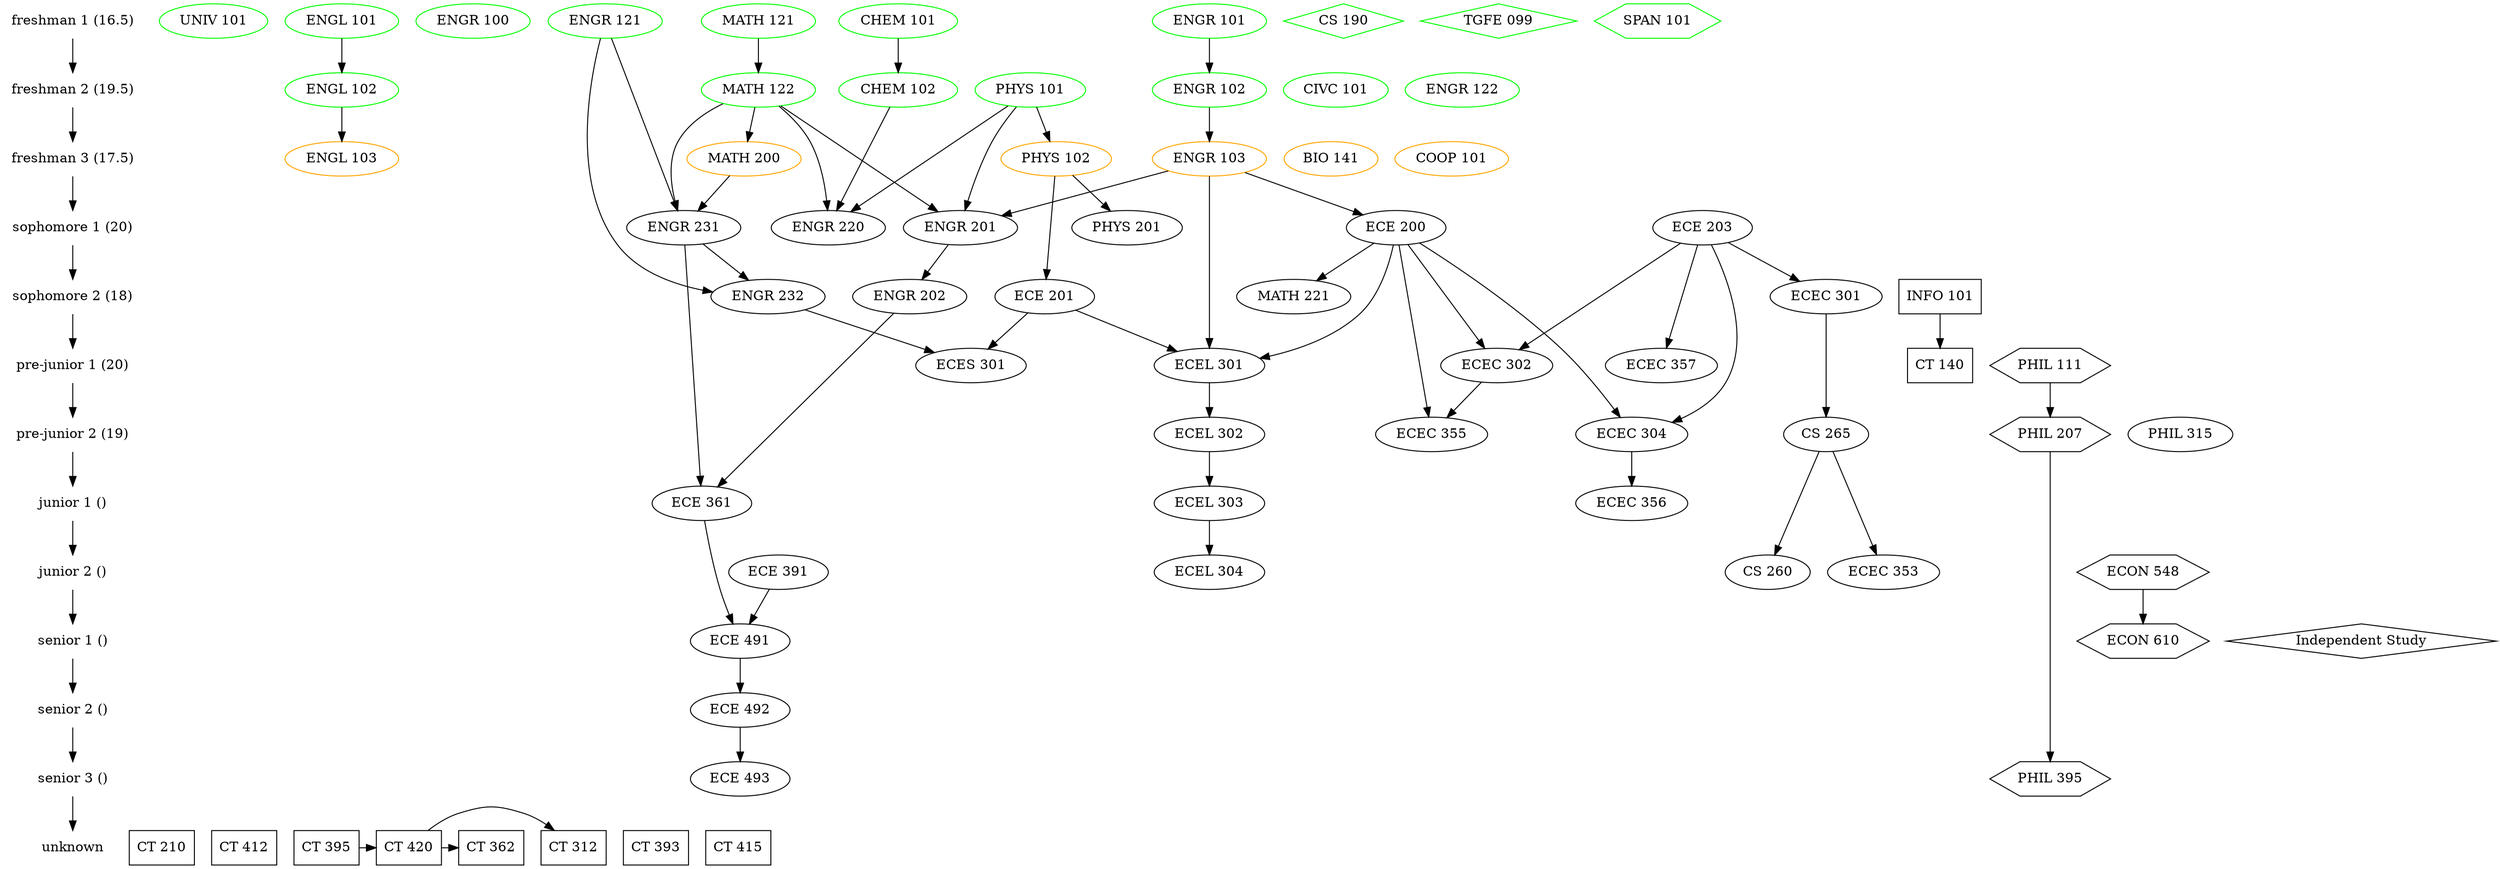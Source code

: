 /* Key:

color:
green = already taken
orange = currently taking
black = not taken

shape:
ellipse = fixed major degree requirement
diamond = free elective
hexagon = general education elective
box = minor degree requirement

*/

digraph Classes {

  { node [shape=plaintext]
    "freshman 1 (16.5)" ->
    "freshman 2 (19.5)" ->
    "freshman 3 (17.5)" ->
    "sophomore 1 (20)" ->
    "sophomore 2 (18)" ->
    "pre-junior 1 (20)" ->
    "pre-junior 2 (19)" ->
    "junior 1 ()" ->
    "junior 2 ()" ->
    "senior 1 ()" ->
    "senior 2 ()" ->
    "senior 3 ()" ->
    "unknown"
  }

  { node [color=green]
    { rank=same "freshman 1 (16.5)"
      "UNIV 101"
      "ENGL 101"
      "ENGR 100"
      "CHEM 101"
      "ENGR 101"
      "ENGR 121"
      "MATH 121"

      // AP Credit
      "CS 190" [shape=diamond]
      "TGFE 099" [shape=diamond]
      "SPAN 101" [shape=hexagon]
    }
    { rank=same "freshman 2 (19.5)"
      "CIVC 101"
      "ENGL 102"
      "CHEM 102"
      "ENGR 102"
      "ENGR 122"
      "MATH 122"
      "PHYS 101"
    }
  }
  { node [color=orange]
    { rank=same "freshman 3 (17.5)"
      "ENGL 103"
      "ENGR 103"
      "BIO 141"
      "COOP 101"
      "PHYS 102"
      "MATH 200"
    }
  }
  { rank=same "sophomore 1 (20)"
    "ENGR 231"
    "PHYS 201"
    "ENGR 220"
    "ECE 200"
    "ENGR 201"
    "ECE 203"
  }
  { rank=same "sophomore 2 (18)"
    "ENGR 232"
    "MATH 221"
    "ECE 201"
    "ENGR 202"
    "ECEC 301"
    "INFO 101" [shape=box]
  }
  { rank=same "pre-junior 1 (20)"
    "ECES 301"
    "ECEC 302"
    "ECEL 301"
    "ECEC 357"
    "CT 140" [shape=box]
    "PHIL 111" [shape=hexagon]
  }
  { rank=same "pre-junior 2 (19)"
    "ECEC 304"
    "ECEC 355"
    "ECEL 302"
    "PHIL 315"
    "CS 265"
    "PHIL 207" [shape=hexagon]
  }
  { rank=same "junior 1 ()"
    "ECEC 356"
    "ECEL 303"
    "ECE 361"
  }
  { rank=same "junior 2 ()"
    "ECEC 353"
    "CS 260"
    "ECEL 304"
    "ECE 391"
    "ECON 548" [shape=hexagon]
  }
  { rank=same "senior 1 ()"
    "ECE 491"
    "ECON 610" [shape=hexagon]
    "Independent Study" [shape=diamond]
  }
  { rank=same "senior 2 ()"
    "ECE 492"
  }
  { rank=same "senior 3 ()"
    "ECE 493"
    "PHIL 395" [shape=hexagon]
  }
  { rank=same "unknown"
    "CT 210" [shape=box]
    "CT 412" [shape=box]
    "CT 395" [shape=box]
    "CT 393" [shape=box]
    "CT 415" [shape=box]
    "CT 420" [shape=box]
    "CT 312" [shape=box]
    "CT 362" [shape=box]
  }

  // General Education/Liberal Studies

  "CIVC 101"
  "ENGL 101" -> "ENGL 102" -> "ENGL 103"
  "PHIL 315"
  "UNIV 101"

  "PHIL 111" -> "PHIL 207" -> "PHIL 395"
  "ECON 548" -> "ECON 610"

  // Foundation Requirements

  "BIO 141"
  "CHEM 101" -> "CHEM 102"
  "PHYS 101" -> "PHYS 102" -> "PHYS 201"
  "PHYS 102" -> "ECE 201"
  "MATH 121" -> "MATH 122" -> "MATH 200" -> "ENGR 231"
  "ENGR 101" -> "ENGR 102" -> "ENGR 103" -> "ECE 200" -> "MATH 221"
  "ECE 203"
  {"MATH 122" "PHYS 101" "ENGR 103"} -> "ENGR 201" -> "ENGR 202"
  {"CHEM 102" "MATH 122" "PHYS 101"} -> "ENGR 220"
  {"MATH 122" "ENGR 121"} -> "ENGR 231"
  {"ENGR 231" "ENGR 121"} -> "ENGR 232"

  // Professional Requirements

  "ECE 203" -> "ECEC 301" -> "CS 265" -> "CS 260"
  {"ENGR 202" "ENGR 231"} -> "ECE 361"
  {"ECE 391" "ECE 361"} -> "ECE 491" -> "ECE 492" -> "ECE 493"
  {"ECE 203" "ECE 200"} -> "ECEC 302"
  {"ECE 200" "ECE 203"} -> "ECEC 304" -> "ECEC 356"
  "CS 265" -> "ECEC 353"
  {"ECE 200" "ECEC 302"} -> "ECEC 355"
  "ECE 203" -> "ECEC 357"
  {"ENGR 103" "ECE 200" "ECE 201"} -> 
    "ECEL 301" -> "ECEL 302" -> "ECEL 303" -> "ECEL 304"
  {"ENGR 232" "ECE 201"} -> "ECES 301"

  // Minor in Security Technology

  "INFO 101" -> "CT 140"
  "CT 210"
  "CT 412"
  "CT 395" -> "CT 420" -> "CT 312"
  "CT 420" -> "CT 362"
  "CT 393"
  "CT 415"
}
